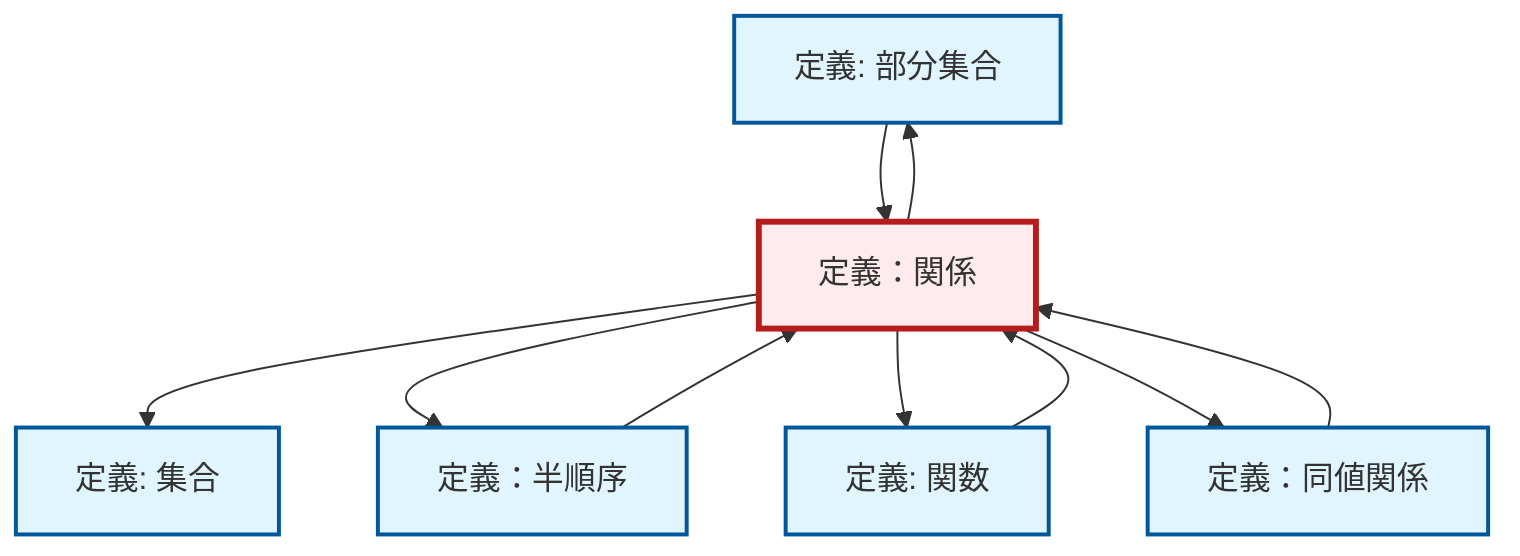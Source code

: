 graph TD
    classDef definition fill:#e1f5fe,stroke:#01579b,stroke-width:2px
    classDef theorem fill:#f3e5f5,stroke:#4a148c,stroke-width:2px
    classDef axiom fill:#fff3e0,stroke:#e65100,stroke-width:2px
    classDef example fill:#e8f5e9,stroke:#1b5e20,stroke-width:2px
    classDef current fill:#ffebee,stroke:#b71c1c,stroke-width:3px
    def-subset["定義: 部分集合"]:::definition
    def-partial-order["定義：半順序"]:::definition
    def-set["定義: 集合"]:::definition
    def-equivalence-relation["定義：同値関係"]:::definition
    def-function["定義: 関数"]:::definition
    def-relation["定義：関係"]:::definition
    def-function --> def-relation
    def-relation --> def-set
    def-partial-order --> def-relation
    def-equivalence-relation --> def-relation
    def-relation --> def-partial-order
    def-relation --> def-function
    def-relation --> def-subset
    def-subset --> def-relation
    def-relation --> def-equivalence-relation
    class def-relation current